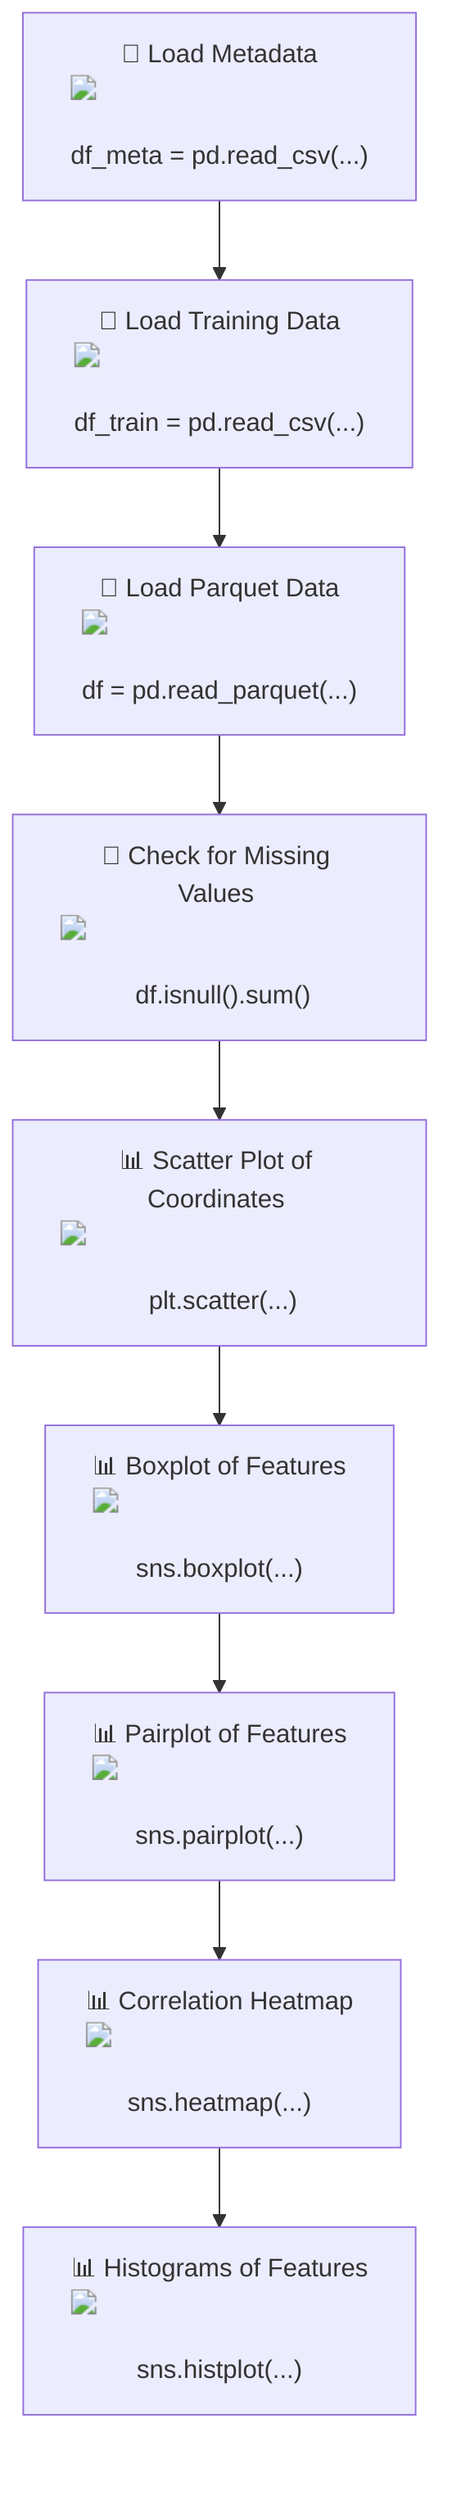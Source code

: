 flowchart TD
    A["📂 Load Metadata <img src='file.svg' /><br/> df_meta = pd.read_csv(...)"]
    A --> B["📂 Load Training Data <img src='file.svg' /><br/> df_train = pd.read_csv(...)"]
    B --> C["📂 Load Parquet Data <img src='file.svg' /><br/> df = pd.read_parquet(...)"]
    C --> D["🚦 Check for Missing Values <img src='table.svg' /><br/> df.isnull().sum()"]
    D --> E["📊 Scatter Plot of Coordinates <img src='scatter_plot_template.svg' /><br/> plt.scatter(...)"]
    E --> F["📊 Boxplot of Features <img src='boxplot_template.svg' /><br/> sns.boxplot(...)"]
    F --> G["📊 Pairplot of Features <img src='pairplot_template.svg' /><br/> sns.pairplot(...)"]
    G --> H["📊 Correlation Heatmap <img src='heatmap_template.svg' /><br/> sns.heatmap(...)"]
    H --> I["📊 Histograms of Features <img src='hist_template.svg' /><br/> sns.histplot(...)"]